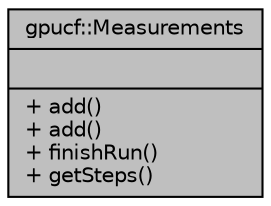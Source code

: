 digraph "gpucf::Measurements"
{
 // INTERACTIVE_SVG=YES
  bgcolor="transparent";
  edge [fontname="Helvetica",fontsize="10",labelfontname="Helvetica",labelfontsize="10"];
  node [fontname="Helvetica",fontsize="10",shape=record];
  Node1 [label="{gpucf::Measurements\n||+ add()\l+ add()\l+ finishRun()\l+ getSteps()\l}",height=0.2,width=0.4,color="black", fillcolor="grey75", style="filled", fontcolor="black"];
}
